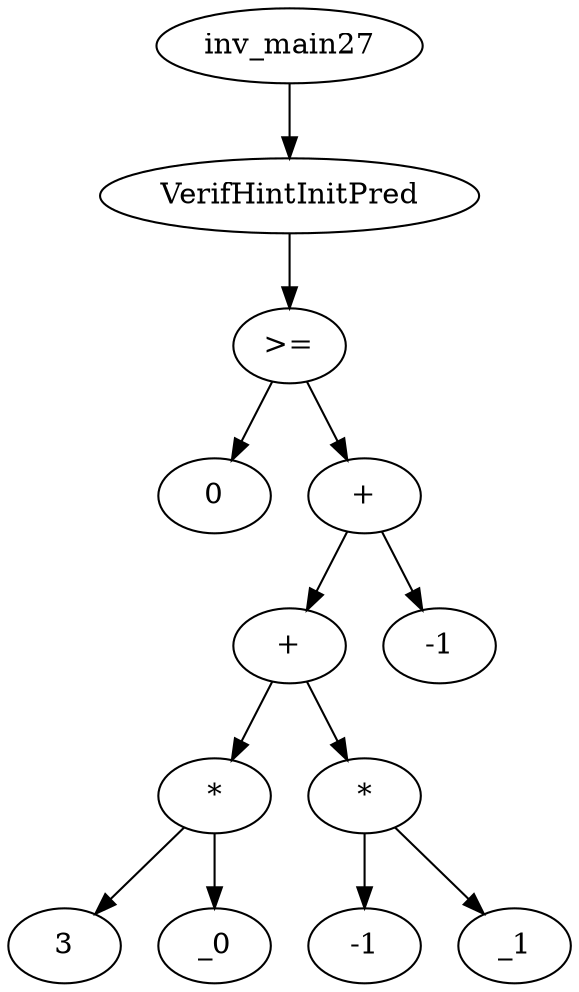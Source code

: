 digraph dag {
0 [label="inv_main27"];
1 [label="VerifHintInitPred"];
2 [label=">="];
3 [label="0"];
4 [label="+"];
5 [label="+"];
6 [label="*"];
7 [label="3"];
8 [label="_0"];
9 [label="*"];
10 [label="-1"];
11 [label="_1"];
12 [label="-1"];
0->1
1->2
2->4
2 -> 3
4->5
4 -> 12
5->6
5 -> 9
6->8
6 -> 7
9->11
9 -> 10
}
